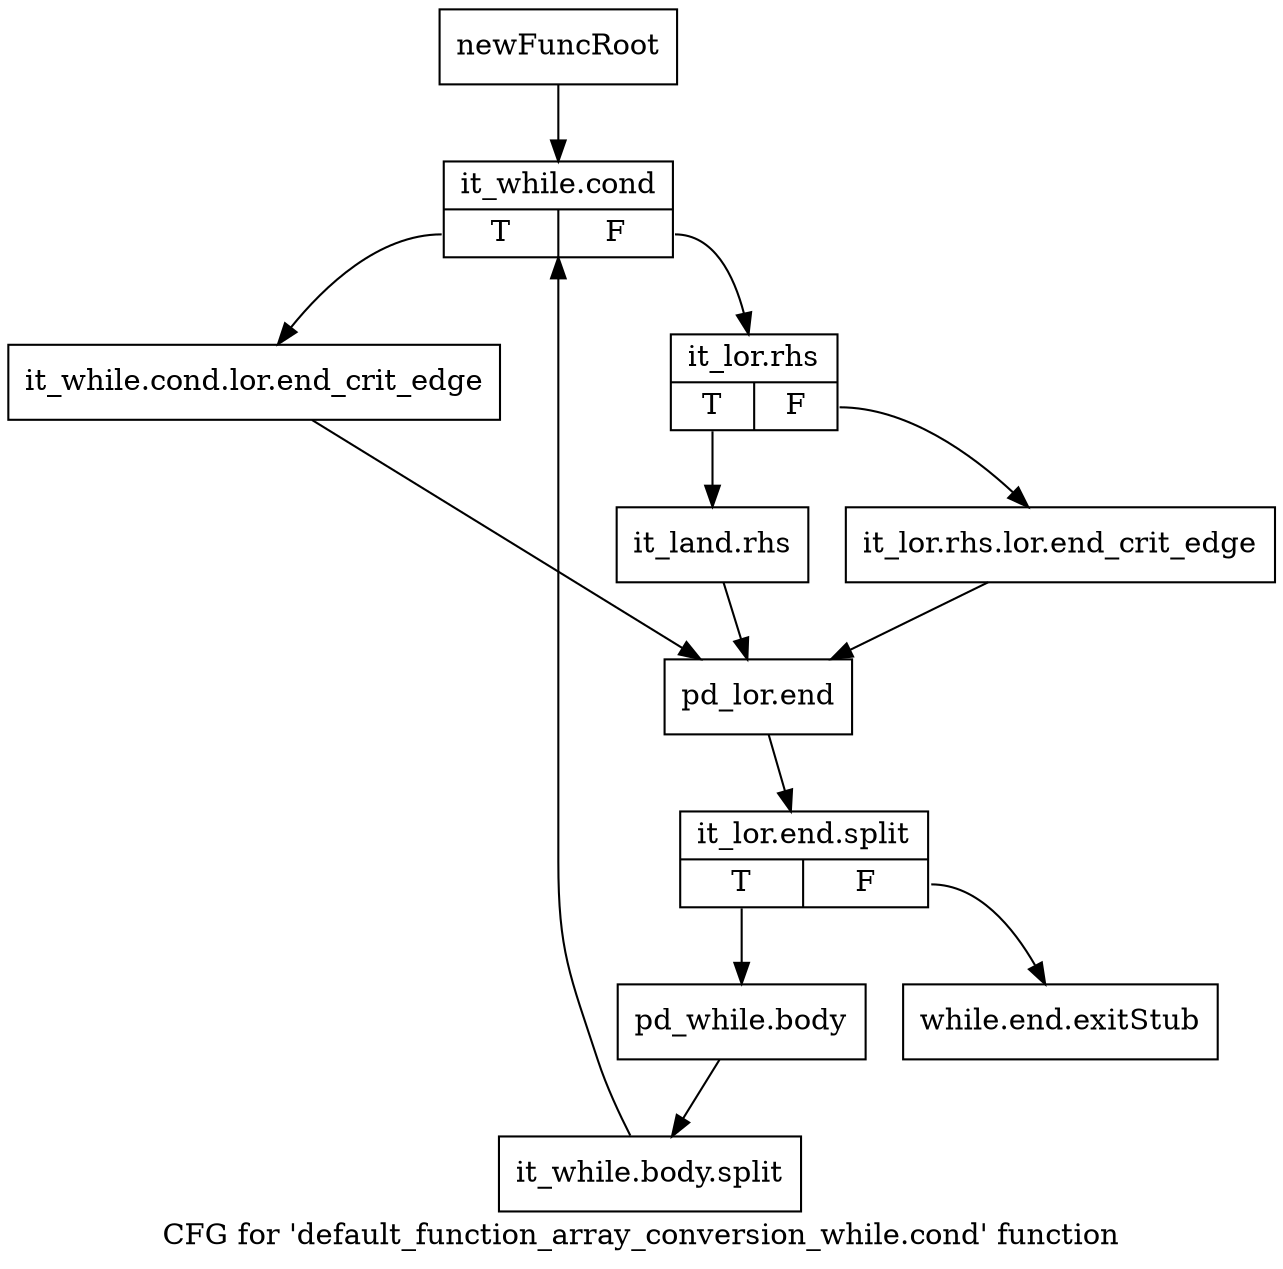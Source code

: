 digraph "CFG for 'default_function_array_conversion_while.cond' function" {
	label="CFG for 'default_function_array_conversion_while.cond' function";

	Node0xa0b8390 [shape=record,label="{newFuncRoot}"];
	Node0xa0b8390 -> Node0xa0b8430;
	Node0xa0b83e0 [shape=record,label="{while.end.exitStub}"];
	Node0xa0b8430 [shape=record,label="{it_while.cond|{<s0>T|<s1>F}}"];
	Node0xa0b8430:s0 -> Node0xa0b8570;
	Node0xa0b8430:s1 -> Node0xa0b8480;
	Node0xa0b8480 [shape=record,label="{it_lor.rhs|{<s0>T|<s1>F}}"];
	Node0xa0b8480:s0 -> Node0xa0b8520;
	Node0xa0b8480:s1 -> Node0xa0b84d0;
	Node0xa0b84d0 [shape=record,label="{it_lor.rhs.lor.end_crit_edge}"];
	Node0xa0b84d0 -> Node0xa0b85c0;
	Node0xa0b8520 [shape=record,label="{it_land.rhs}"];
	Node0xa0b8520 -> Node0xa0b85c0;
	Node0xa0b8570 [shape=record,label="{it_while.cond.lor.end_crit_edge}"];
	Node0xa0b8570 -> Node0xa0b85c0;
	Node0xa0b85c0 [shape=record,label="{pd_lor.end}"];
	Node0xa0b85c0 -> Node0xa073a60;
	Node0xa073a60 [shape=record,label="{it_lor.end.split|{<s0>T|<s1>F}}"];
	Node0xa073a60:s0 -> Node0xa0b8610;
	Node0xa073a60:s1 -> Node0xa0b83e0;
	Node0xa0b8610 [shape=record,label="{pd_while.body}"];
	Node0xa0b8610 -> Node0xf0d1260;
	Node0xf0d1260 [shape=record,label="{it_while.body.split}"];
	Node0xf0d1260 -> Node0xa0b8430;
}
